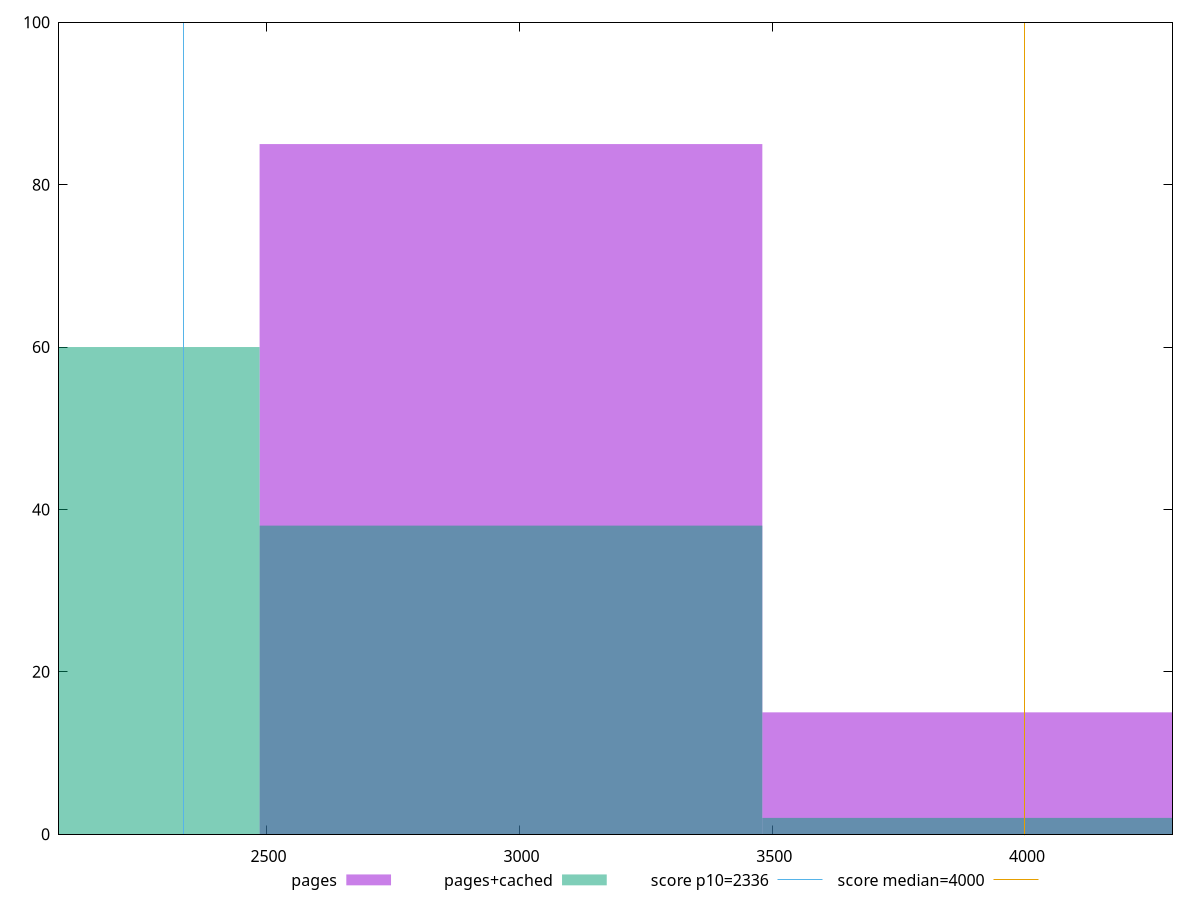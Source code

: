 reset

$pages <<EOF
2983.332250527771 85
3977.7763340370284 15
EOF

$pagesCached <<EOF
2983.332250527771 38
1988.8881670185142 60
3977.7763340370284 2
EOF

set key outside below
set boxwidth 994.4440835092571
set xrange [2089.3424999999997:4291.841]
set yrange [0:100]
set trange [0:100]
set style fill transparent solid 0.5 noborder

set parametric
set terminal svg size 640, 500 enhanced background rgb 'white'
set output "report_00015_2021-02-09T16-11-33.973Z/first-meaningful-paint/comparison/histogram/0_vs_1.svg"

plot $pages title "pages" with boxes, \
     $pagesCached title "pages+cached" with boxes, \
     2336,t title "score p10=2336", \
     4000,t title "score median=4000"

reset
